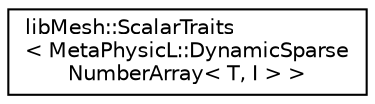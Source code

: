 digraph "Graphical Class Hierarchy"
{
  edge [fontname="Helvetica",fontsize="10",labelfontname="Helvetica",labelfontsize="10"];
  node [fontname="Helvetica",fontsize="10",shape=record];
  rankdir="LR";
  Node1 [label="libMesh::ScalarTraits\l\< MetaPhysicL::DynamicSparse\lNumberArray\< T, I \> \>",height=0.2,width=0.4,color="black", fillcolor="white", style="filled",URL="$structlibMesh_1_1ScalarTraits_3_01MetaPhysicL_1_1DynamicSparseNumberArray_3_01T_00_01I_01_4_01_4.html"];
}
